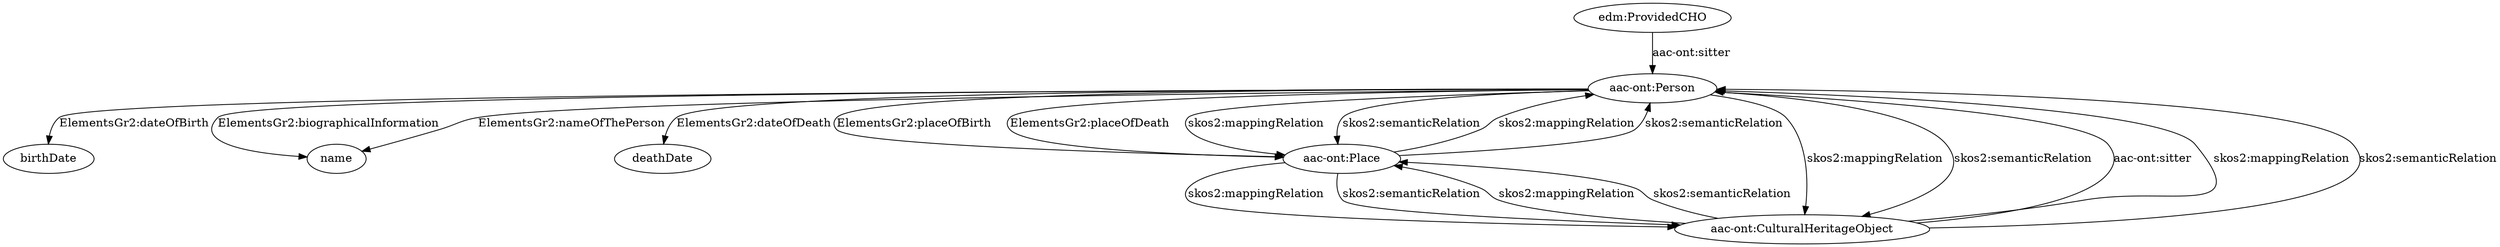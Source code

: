 digraph {
  birthDate [type=attribute_name,label=birthDate]
  "aac-ont:Person1" [type=class_uri,label="aac-ont:Person"]
  name [type=attribute_name,label=name]
  deathDate [type=attribute_name,label=deathDate]
  "aac-ont:Place" [type=class_uri,label="aac-ont:Place"]
  "aac-ont:CulturalHeritageObject" [type=class_uri,label="aac-ont:CulturalHeritageObject"]
  "edm:ProvidedCHO" [type=class_uri,label="edm:ProvidedCHO"]
  "aac-ont:Person1" -> birthDate [label="ElementsGr2:dateOfBirth",type=st_property_uri]
  "aac-ont:Person1" -> name [label="ElementsGr2:biographicalInformation",type=st_property_uri]
  "aac-ont:Person1" -> name [label="ElementsGr2:nameOfThePerson",type=st_property_uri]
  "aac-ont:Person1" -> deathDate [label="ElementsGr2:dateOfDeath",type=st_property_uri]
  "aac-ont:Person1" -> "aac-ont:Place" [label="ElementsGr2:placeOfBirth",type=direct_property_uri,weight=1]
  "aac-ont:Person1" -> "aac-ont:Place" [label="ElementsGr2:placeOfDeath",type=direct_property_uri,weight=1]
  "aac-ont:CulturalHeritageObject" -> "aac-ont:Person1" [label="aac-ont:sitter",type=direct_property_uri,weight=1]
  "edm:ProvidedCHO" -> "aac-ont:Person1" [label="aac-ont:sitter",type=direct_property_uri,weight=1]
  "aac-ont:Person1" -> "aac-ont:Place" [label="skos2:mappingRelation",type=inherited,weight=4]
  "aac-ont:Person1" -> "aac-ont:Place" [label="skos2:semanticRelation",type=inherited,weight=4]
  "aac-ont:Person1" -> "aac-ont:CulturalHeritageObject" [label="skos2:mappingRelation",type=inherited,weight=4]
  "aac-ont:Person1" -> "aac-ont:CulturalHeritageObject" [label="skos2:semanticRelation",type=inherited,weight=4]
  "aac-ont:Place" -> "aac-ont:Person1" [label="skos2:mappingRelation",type=inherited,weight=4]
  "aac-ont:Place" -> "aac-ont:Person1" [label="skos2:semanticRelation",type=inherited,weight=4]
  "aac-ont:Place" -> "aac-ont:CulturalHeritageObject" [label="skos2:mappingRelation",type=inherited,weight=4]
  "aac-ont:Place" -> "aac-ont:CulturalHeritageObject" [label="skos2:semanticRelation",type=inherited,weight=4]
  "aac-ont:CulturalHeritageObject" -> "aac-ont:Person1" [label="skos2:mappingRelation",type=inherited,weight=4]
  "aac-ont:CulturalHeritageObject" -> "aac-ont:Person1" [label="skos2:semanticRelation",type=inherited,weight=4]
  "aac-ont:CulturalHeritageObject" -> "aac-ont:Place" [label="skos2:mappingRelation",type=inherited,weight=4]
  "aac-ont:CulturalHeritageObject" -> "aac-ont:Place" [label="skos2:semanticRelation",type=inherited,weight=4]
}
